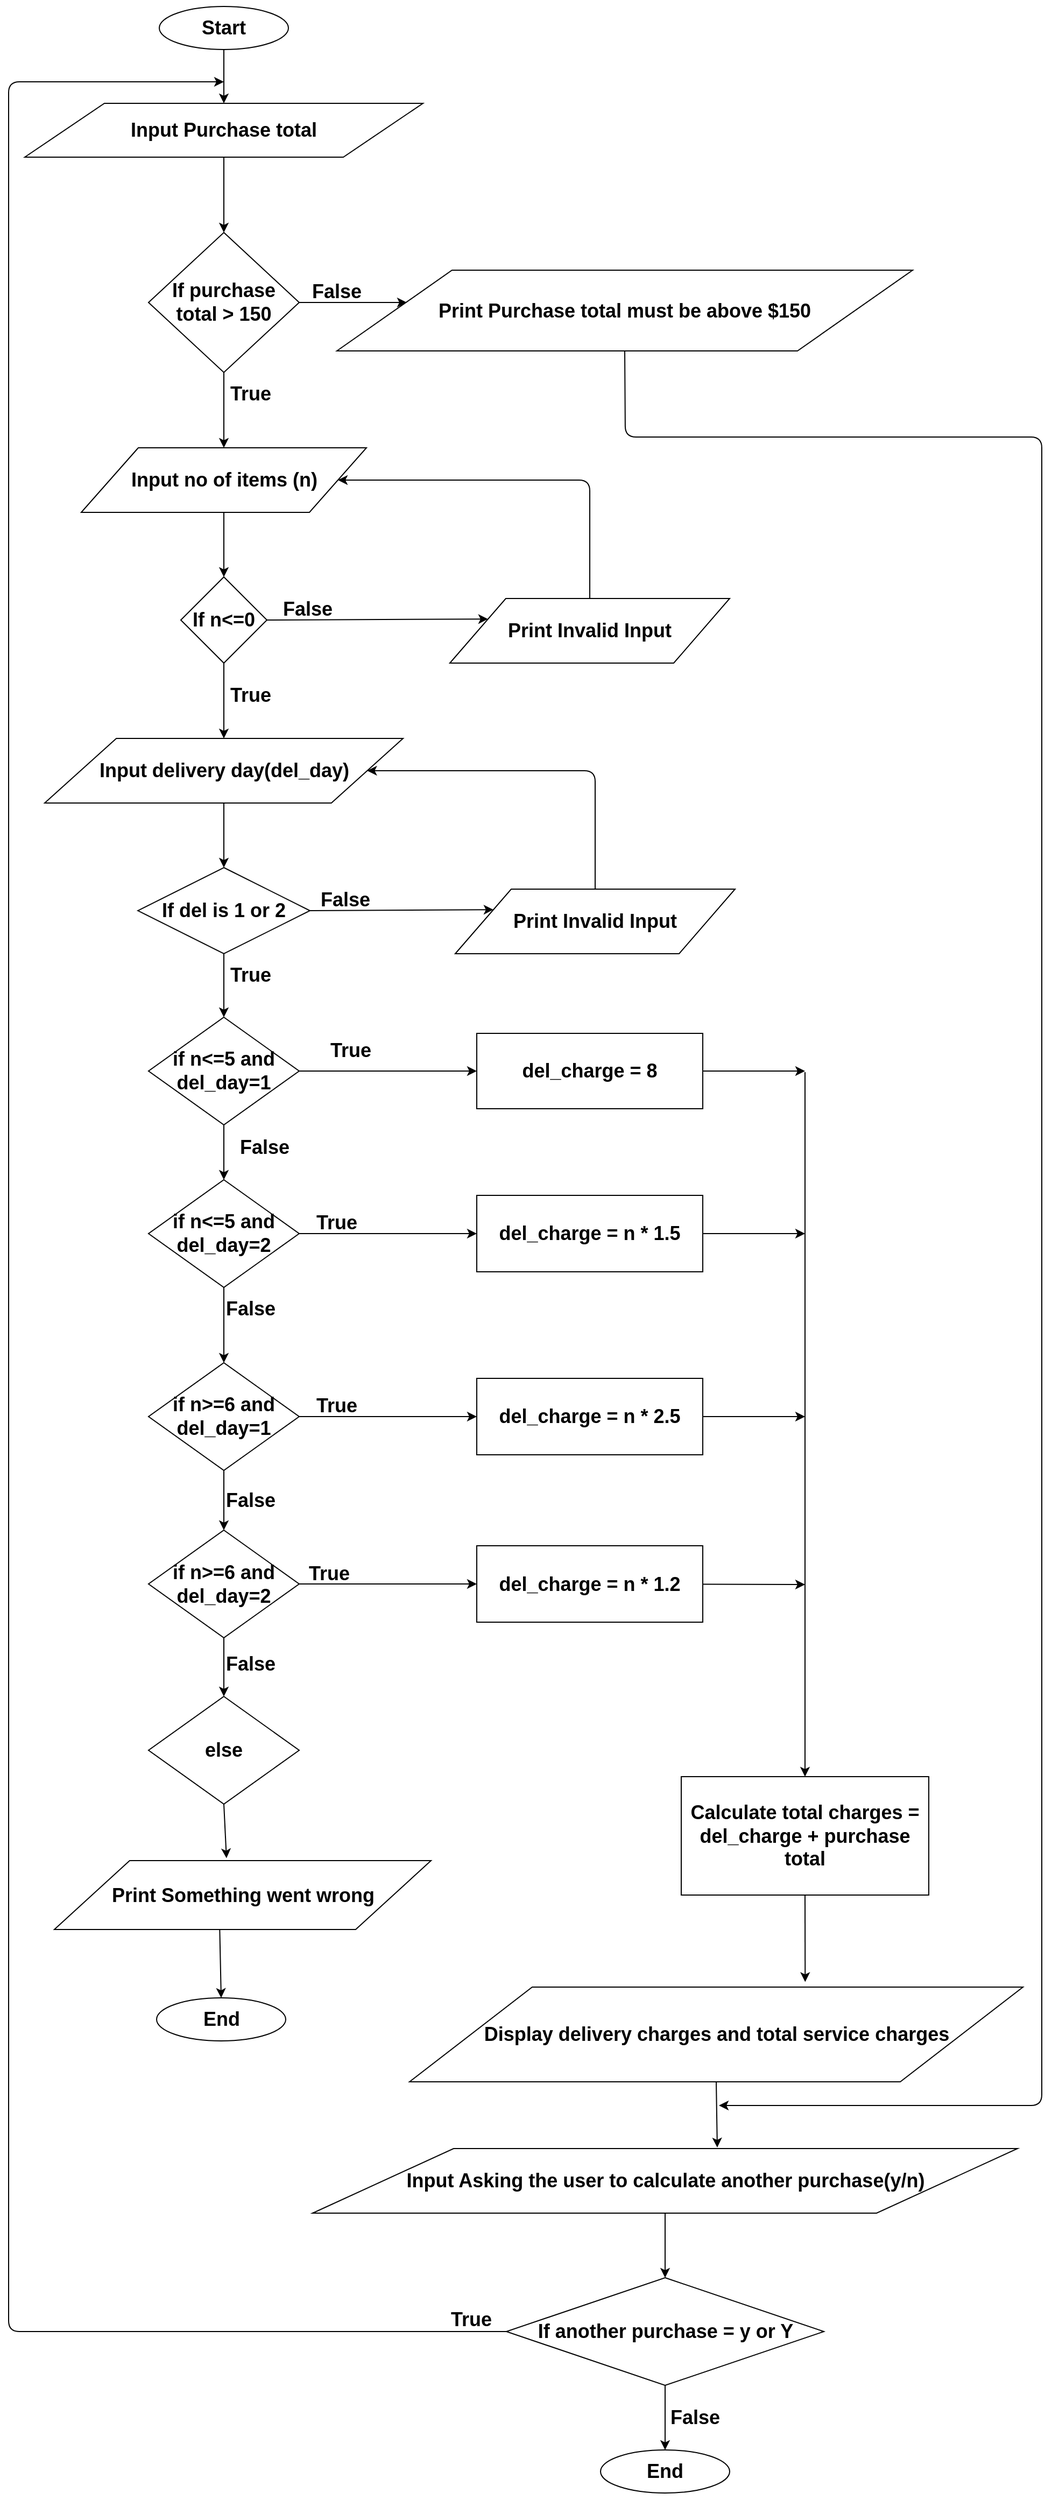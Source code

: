 <mxfile version="11.1.4" type="device"><diagram id="DXD0Yy3ug9b9u_QRTKZL" name="Page-1"><mxGraphModel dx="1085" dy="473" grid="1" gridSize="10" guides="1" tooltips="1" connect="1" arrows="1" fold="1" page="1" pageScale="1" pageWidth="850" pageHeight="1100" math="0" shadow="0"><root><mxCell id="0"/><mxCell id="1" parent="0"/><mxCell id="KncUPmIlhyMo2alMpMfl-4" value="&lt;h2&gt;&lt;font style=&quot;font-size: 18px&quot;&gt;Start&lt;/font&gt;&lt;/h2&gt;" style="ellipse;whiteSpace=wrap;html=1;" vertex="1" parent="1"><mxGeometry x="320" y="60" width="120" height="40" as="geometry"/></mxCell><mxCell id="KncUPmIlhyMo2alMpMfl-5" value="&lt;h2&gt;Input Purchase total&lt;/h2&gt;" style="shape=parallelogram;perimeter=parallelogramPerimeter;whiteSpace=wrap;html=1;" vertex="1" parent="1"><mxGeometry x="195" y="150" width="370" height="50" as="geometry"/></mxCell><mxCell id="KncUPmIlhyMo2alMpMfl-7" value="&lt;h2&gt;If purchase total &amp;gt; 150&lt;/h2&gt;" style="rhombus;whiteSpace=wrap;html=1;" vertex="1" parent="1"><mxGeometry x="310" y="270" width="140" height="130" as="geometry"/></mxCell><mxCell id="KncUPmIlhyMo2alMpMfl-8" value="" style="endArrow=classic;html=1;exitX=0.5;exitY=1;exitDx=0;exitDy=0;" edge="1" parent="1" source="KncUPmIlhyMo2alMpMfl-4" target="KncUPmIlhyMo2alMpMfl-5"><mxGeometry width="50" height="50" relative="1" as="geometry"><mxPoint x="130" y="180" as="sourcePoint"/><mxPoint x="180" y="130" as="targetPoint"/></mxGeometry></mxCell><mxCell id="KncUPmIlhyMo2alMpMfl-9" value="" style="endArrow=classic;html=1;exitX=0.5;exitY=1;exitDx=0;exitDy=0;entryX=0.5;entryY=0;entryDx=0;entryDy=0;" edge="1" parent="1" source="KncUPmIlhyMo2alMpMfl-5" target="KncUPmIlhyMo2alMpMfl-7"><mxGeometry width="50" height="50" relative="1" as="geometry"><mxPoint x="200" y="470" as="sourcePoint"/><mxPoint x="250" y="420" as="targetPoint"/></mxGeometry></mxCell><mxCell id="KncUPmIlhyMo2alMpMfl-10" value="" style="endArrow=classic;html=1;exitX=0;exitY=0.5;exitDx=0;exitDy=0;" edge="1" parent="1" source="KncUPmIlhyMo2alMpMfl-63"><mxGeometry width="50" height="50" relative="1" as="geometry"><mxPoint x="640" y="2220" as="sourcePoint"/><mxPoint x="380" y="130" as="targetPoint"/><Array as="points"><mxPoint x="180" y="2220"/><mxPoint x="180" y="130"/></Array></mxGeometry></mxCell><mxCell id="KncUPmIlhyMo2alMpMfl-13" value="&lt;h2&gt;Print Purchase total must be above $150&lt;/h2&gt;" style="shape=parallelogram;perimeter=parallelogramPerimeter;whiteSpace=wrap;html=1;" vertex="1" parent="1"><mxGeometry x="485" y="305" width="535" height="75" as="geometry"/></mxCell><mxCell id="KncUPmIlhyMo2alMpMfl-14" value="" style="endArrow=classic;html=1;exitX=1;exitY=0.5;exitDx=0;exitDy=0;" edge="1" parent="1" source="KncUPmIlhyMo2alMpMfl-7"><mxGeometry width="50" height="50" relative="1" as="geometry"><mxPoint x="470" y="295" as="sourcePoint"/><mxPoint x="550" y="335" as="targetPoint"/></mxGeometry></mxCell><mxCell id="KncUPmIlhyMo2alMpMfl-15" value="&lt;h2&gt;Input no of items (n)&lt;/h2&gt;" style="shape=parallelogram;perimeter=parallelogramPerimeter;whiteSpace=wrap;html=1;" vertex="1" parent="1"><mxGeometry x="247.5" y="470" width="265" height="60" as="geometry"/></mxCell><mxCell id="KncUPmIlhyMo2alMpMfl-16" value="" style="endArrow=classic;html=1;exitX=0.5;exitY=1;exitDx=0;exitDy=0;entryX=0.5;entryY=0;entryDx=0;entryDy=0;" edge="1" parent="1" source="KncUPmIlhyMo2alMpMfl-7" target="KncUPmIlhyMo2alMpMfl-15"><mxGeometry width="50" height="50" relative="1" as="geometry"><mxPoint x="20" y="620" as="sourcePoint"/><mxPoint x="70" y="570" as="targetPoint"/></mxGeometry></mxCell><mxCell id="KncUPmIlhyMo2alMpMfl-17" value="&lt;h2&gt;If n&amp;lt;=0&lt;/h2&gt;" style="rhombus;whiteSpace=wrap;html=1;" vertex="1" parent="1"><mxGeometry x="340" y="590" width="80" height="80" as="geometry"/></mxCell><mxCell id="KncUPmIlhyMo2alMpMfl-18" value="&lt;h2&gt;Print Invalid Input&lt;/h2&gt;" style="shape=parallelogram;perimeter=parallelogramPerimeter;whiteSpace=wrap;html=1;" vertex="1" parent="1"><mxGeometry x="590" y="610" width="260" height="60" as="geometry"/></mxCell><mxCell id="KncUPmIlhyMo2alMpMfl-19" value="" style="endArrow=classic;html=1;exitX=0.5;exitY=0;exitDx=0;exitDy=0;entryX=1;entryY=0.5;entryDx=0;entryDy=0;" edge="1" parent="1" source="KncUPmIlhyMo2alMpMfl-18" target="KncUPmIlhyMo2alMpMfl-15"><mxGeometry width="50" height="50" relative="1" as="geometry"><mxPoint x="20" y="770" as="sourcePoint"/><mxPoint x="630" y="500" as="targetPoint"/><Array as="points"><mxPoint x="720" y="500"/></Array></mxGeometry></mxCell><mxCell id="KncUPmIlhyMo2alMpMfl-20" value="" style="endArrow=classic;html=1;entryX=0;entryY=0.25;entryDx=0;entryDy=0;exitX=1;exitY=0.5;exitDx=0;exitDy=0;" edge="1" parent="1" source="KncUPmIlhyMo2alMpMfl-17" target="KncUPmIlhyMo2alMpMfl-18"><mxGeometry width="50" height="50" relative="1" as="geometry"><mxPoint x="20" y="770" as="sourcePoint"/><mxPoint x="70" y="720" as="targetPoint"/></mxGeometry></mxCell><mxCell id="KncUPmIlhyMo2alMpMfl-21" value="" style="endArrow=classic;html=1;entryX=0.5;entryY=0;entryDx=0;entryDy=0;exitX=0.5;exitY=1;exitDx=0;exitDy=0;" edge="1" parent="1" source="KncUPmIlhyMo2alMpMfl-15" target="KncUPmIlhyMo2alMpMfl-17"><mxGeometry width="50" height="50" relative="1" as="geometry"><mxPoint x="20" y="770" as="sourcePoint"/><mxPoint x="70" y="720" as="targetPoint"/></mxGeometry></mxCell><mxCell id="KncUPmIlhyMo2alMpMfl-22" value="&lt;h2&gt;Input delivery day(del_day)&lt;/h2&gt;" style="shape=parallelogram;perimeter=parallelogramPerimeter;whiteSpace=wrap;html=1;" vertex="1" parent="1"><mxGeometry x="213.5" y="740" width="333" height="60" as="geometry"/></mxCell><mxCell id="KncUPmIlhyMo2alMpMfl-23" value="&lt;h2&gt;If del is 1 or 2&lt;/h2&gt;" style="rhombus;whiteSpace=wrap;html=1;" vertex="1" parent="1"><mxGeometry x="300" y="860" width="160" height="80" as="geometry"/></mxCell><mxCell id="KncUPmIlhyMo2alMpMfl-24" value="&lt;h2&gt;Print Invalid Input&lt;/h2&gt;" style="shape=parallelogram;perimeter=parallelogramPerimeter;whiteSpace=wrap;html=1;" vertex="1" parent="1"><mxGeometry x="595" y="880" width="260" height="60" as="geometry"/></mxCell><mxCell id="KncUPmIlhyMo2alMpMfl-25" value="" style="endArrow=classic;html=1;exitX=0.5;exitY=0;exitDx=0;exitDy=0;entryX=1;entryY=0.5;entryDx=0;entryDy=0;" edge="1" parent="1" source="KncUPmIlhyMo2alMpMfl-24" target="KncUPmIlhyMo2alMpMfl-22"><mxGeometry width="50" height="50" relative="1" as="geometry"><mxPoint x="30" y="1070" as="sourcePoint"/><mxPoint x="640" y="800" as="targetPoint"/><Array as="points"><mxPoint x="725" y="770"/></Array></mxGeometry></mxCell><mxCell id="KncUPmIlhyMo2alMpMfl-26" value="" style="endArrow=classic;html=1;entryX=0;entryY=0.25;entryDx=0;entryDy=0;exitX=1;exitY=0.5;exitDx=0;exitDy=0;" edge="1" parent="1" source="KncUPmIlhyMo2alMpMfl-23" target="KncUPmIlhyMo2alMpMfl-24"><mxGeometry width="50" height="50" relative="1" as="geometry"><mxPoint x="30" y="1070" as="sourcePoint"/><mxPoint x="80" y="1020" as="targetPoint"/></mxGeometry></mxCell><mxCell id="KncUPmIlhyMo2alMpMfl-27" value="" style="endArrow=classic;html=1;entryX=0.5;entryY=0;entryDx=0;entryDy=0;exitX=0.5;exitY=1;exitDx=0;exitDy=0;" edge="1" parent="1" source="KncUPmIlhyMo2alMpMfl-22" target="KncUPmIlhyMo2alMpMfl-23"><mxGeometry width="50" height="50" relative="1" as="geometry"><mxPoint x="30" y="1070" as="sourcePoint"/><mxPoint x="80" y="1020" as="targetPoint"/></mxGeometry></mxCell><mxCell id="KncUPmIlhyMo2alMpMfl-28" value="" style="endArrow=classic;html=1;exitX=0.5;exitY=1;exitDx=0;exitDy=0;entryX=0.5;entryY=0;entryDx=0;entryDy=0;" edge="1" parent="1" source="KncUPmIlhyMo2alMpMfl-17" target="KncUPmIlhyMo2alMpMfl-22"><mxGeometry width="50" height="50" relative="1" as="geometry"><mxPoint x="20" y="1040" as="sourcePoint"/><mxPoint x="70" y="990" as="targetPoint"/></mxGeometry></mxCell><mxCell id="KncUPmIlhyMo2alMpMfl-29" value="&lt;h2&gt;if n&amp;lt;=5 and del_day=1&lt;/h2&gt;" style="rhombus;whiteSpace=wrap;html=1;" vertex="1" parent="1"><mxGeometry x="310" y="999" width="140" height="100" as="geometry"/></mxCell><mxCell id="KncUPmIlhyMo2alMpMfl-31" value="&lt;h2&gt;del_charge = 8&lt;/h2&gt;" style="rounded=0;whiteSpace=wrap;html=1;" vertex="1" parent="1"><mxGeometry x="615" y="1014" width="210" height="70" as="geometry"/></mxCell><mxCell id="KncUPmIlhyMo2alMpMfl-32" value="" style="endArrow=classic;html=1;exitX=1;exitY=0.5;exitDx=0;exitDy=0;entryX=0;entryY=0.5;entryDx=0;entryDy=0;" edge="1" parent="1" source="KncUPmIlhyMo2alMpMfl-29" target="KncUPmIlhyMo2alMpMfl-31"><mxGeometry width="50" height="50" relative="1" as="geometry"><mxPoint x="600" y="1140" as="sourcePoint"/><mxPoint x="650" y="1090" as="targetPoint"/></mxGeometry></mxCell><mxCell id="KncUPmIlhyMo2alMpMfl-34" value="&lt;h2&gt;if n&amp;lt;=5 and del_day=2&lt;/h2&gt;" style="rhombus;whiteSpace=wrap;html=1;" vertex="1" parent="1"><mxGeometry x="310" y="1150" width="140" height="100" as="geometry"/></mxCell><mxCell id="KncUPmIlhyMo2alMpMfl-35" value="&lt;h2&gt;del_charge = n * 1.5&lt;/h2&gt;" style="rounded=0;whiteSpace=wrap;html=1;" vertex="1" parent="1"><mxGeometry x="615" y="1164.5" width="210" height="71" as="geometry"/></mxCell><mxCell id="KncUPmIlhyMo2alMpMfl-36" value="" style="endArrow=classic;html=1;exitX=1;exitY=0.5;exitDx=0;exitDy=0;entryX=0;entryY=0.5;entryDx=0;entryDy=0;" edge="1" parent="1" source="KncUPmIlhyMo2alMpMfl-34" target="KncUPmIlhyMo2alMpMfl-35"><mxGeometry width="50" height="50" relative="1" as="geometry"><mxPoint x="610" y="1311" as="sourcePoint"/><mxPoint x="660" y="1261" as="targetPoint"/></mxGeometry></mxCell><mxCell id="KncUPmIlhyMo2alMpMfl-37" value="&lt;h2&gt;if n&amp;gt;=6 and del_day=1&lt;/h2&gt;" style="rhombus;whiteSpace=wrap;html=1;" vertex="1" parent="1"><mxGeometry x="310" y="1320" width="140" height="100" as="geometry"/></mxCell><mxCell id="KncUPmIlhyMo2alMpMfl-38" value="&lt;h2&gt;del_charge = n * 2.5&lt;/h2&gt;" style="rounded=0;whiteSpace=wrap;html=1;" vertex="1" parent="1"><mxGeometry x="615" y="1334.5" width="210" height="71" as="geometry"/></mxCell><mxCell id="KncUPmIlhyMo2alMpMfl-39" value="" style="endArrow=classic;html=1;exitX=1;exitY=0.5;exitDx=0;exitDy=0;entryX=0;entryY=0.5;entryDx=0;entryDy=0;" edge="1" parent="1" source="KncUPmIlhyMo2alMpMfl-37" target="KncUPmIlhyMo2alMpMfl-38"><mxGeometry width="50" height="50" relative="1" as="geometry"><mxPoint x="620" y="1481" as="sourcePoint"/><mxPoint x="670" y="1431" as="targetPoint"/></mxGeometry></mxCell><mxCell id="KncUPmIlhyMo2alMpMfl-40" value="&lt;h2&gt;if n&amp;gt;=6 and del_day=2&lt;/h2&gt;" style="rhombus;whiteSpace=wrap;html=1;" vertex="1" parent="1"><mxGeometry x="310" y="1475.5" width="140" height="100" as="geometry"/></mxCell><mxCell id="KncUPmIlhyMo2alMpMfl-41" value="&lt;h2&gt;del_charge = n * 1.2&lt;/h2&gt;" style="rounded=0;whiteSpace=wrap;html=1;" vertex="1" parent="1"><mxGeometry x="615" y="1490" width="210" height="71" as="geometry"/></mxCell><mxCell id="KncUPmIlhyMo2alMpMfl-42" value="" style="endArrow=classic;html=1;exitX=1;exitY=0.5;exitDx=0;exitDy=0;entryX=0;entryY=0.5;entryDx=0;entryDy=0;" edge="1" parent="1" source="KncUPmIlhyMo2alMpMfl-40" target="KncUPmIlhyMo2alMpMfl-41"><mxGeometry width="50" height="50" relative="1" as="geometry"><mxPoint x="625" y="1631" as="sourcePoint"/><mxPoint x="675" y="1581" as="targetPoint"/></mxGeometry></mxCell><mxCell id="KncUPmIlhyMo2alMpMfl-43" value="" style="endArrow=classic;html=1;exitX=0.5;exitY=1;exitDx=0;exitDy=0;entryX=0.5;entryY=0;entryDx=0;entryDy=0;" edge="1" parent="1" source="KncUPmIlhyMo2alMpMfl-40" target="KncUPmIlhyMo2alMpMfl-46"><mxGeometry width="50" height="50" relative="1" as="geometry"><mxPoint x="222.5" y="1615" as="sourcePoint"/><mxPoint x="272.5" y="1565" as="targetPoint"/></mxGeometry></mxCell><mxCell id="KncUPmIlhyMo2alMpMfl-44" value="" style="endArrow=classic;html=1;exitX=0.5;exitY=1;exitDx=0;exitDy=0;entryX=0.5;entryY=0;entryDx=0;entryDy=0;" edge="1" parent="1" source="KncUPmIlhyMo2alMpMfl-37" target="KncUPmIlhyMo2alMpMfl-40"><mxGeometry width="50" height="50" relative="1" as="geometry"><mxPoint x="270" y="1420.0" as="sourcePoint"/><mxPoint x="320" y="1370.0" as="targetPoint"/></mxGeometry></mxCell><mxCell id="KncUPmIlhyMo2alMpMfl-45" value="" style="endArrow=classic;html=1;exitX=0.5;exitY=1;exitDx=0;exitDy=0;entryX=0.5;entryY=0;entryDx=0;entryDy=0;" edge="1" parent="1" source="KncUPmIlhyMo2alMpMfl-34" target="KncUPmIlhyMo2alMpMfl-37"><mxGeometry width="50" height="50" relative="1" as="geometry"><mxPoint x="280" y="1430.0" as="sourcePoint"/><mxPoint x="330" y="1380.0" as="targetPoint"/></mxGeometry></mxCell><mxCell id="KncUPmIlhyMo2alMpMfl-46" value="&lt;h2&gt;else&lt;/h2&gt;" style="rhombus;whiteSpace=wrap;html=1;" vertex="1" parent="1"><mxGeometry x="310" y="1630" width="140" height="100" as="geometry"/></mxCell><mxCell id="KncUPmIlhyMo2alMpMfl-48" value="" style="endArrow=classic;html=1;exitX=0.5;exitY=1;exitDx=0;exitDy=0;entryX=0.457;entryY=-0.035;entryDx=0;entryDy=0;entryPerimeter=0;" edge="1" parent="1" source="KncUPmIlhyMo2alMpMfl-46" target="KncUPmIlhyMo2alMpMfl-49"><mxGeometry width="50" height="50" relative="1" as="geometry"><mxPoint x="622.5" y="1836.5" as="sourcePoint"/><mxPoint x="610" y="1780" as="targetPoint"/></mxGeometry></mxCell><mxCell id="KncUPmIlhyMo2alMpMfl-49" value="&lt;h2&gt;Print Something went wrong&lt;/h2&gt;" style="shape=parallelogram;perimeter=parallelogramPerimeter;whiteSpace=wrap;html=1;" vertex="1" parent="1"><mxGeometry x="222.5" y="1782.5" width="350" height="64" as="geometry"/></mxCell><mxCell id="KncUPmIlhyMo2alMpMfl-50" value="&lt;h2&gt;End&lt;/h2&gt;" style="ellipse;whiteSpace=wrap;html=1;" vertex="1" parent="1"><mxGeometry x="317.5" y="1910" width="120" height="40" as="geometry"/></mxCell><mxCell id="KncUPmIlhyMo2alMpMfl-51" value="" style="endArrow=classic;html=1;entryX=0.5;entryY=0;entryDx=0;entryDy=0;exitX=0.439;exitY=0.996;exitDx=0;exitDy=0;exitPerimeter=0;" edge="1" parent="1" source="KncUPmIlhyMo2alMpMfl-49" target="KncUPmIlhyMo2alMpMfl-50"><mxGeometry width="50" height="50" relative="1" as="geometry"><mxPoint x="100" y="2080" as="sourcePoint"/><mxPoint x="150" y="2030" as="targetPoint"/></mxGeometry></mxCell><mxCell id="KncUPmIlhyMo2alMpMfl-54" value="" style="endArrow=classic;html=1;entryX=0.5;entryY=0;entryDx=0;entryDy=0;exitX=0.5;exitY=1;exitDx=0;exitDy=0;" edge="1" parent="1" source="KncUPmIlhyMo2alMpMfl-23" target="KncUPmIlhyMo2alMpMfl-29"><mxGeometry width="50" height="50" relative="1" as="geometry"><mxPoint x="350" y="1050" as="sourcePoint"/><mxPoint x="400" y="1000" as="targetPoint"/></mxGeometry></mxCell><mxCell id="KncUPmIlhyMo2alMpMfl-55" value="" style="endArrow=classic;html=1;entryX=0.5;entryY=0;entryDx=0;entryDy=0;exitX=0.5;exitY=1;exitDx=0;exitDy=0;" edge="1" parent="1" source="KncUPmIlhyMo2alMpMfl-29" target="KncUPmIlhyMo2alMpMfl-34"><mxGeometry width="50" height="50" relative="1" as="geometry"><mxPoint x="300" y="1230" as="sourcePoint"/><mxPoint x="350" y="1180" as="targetPoint"/></mxGeometry></mxCell><mxCell id="KncUPmIlhyMo2alMpMfl-56" value="" style="endArrow=classic;html=1;" edge="1" parent="1" target="KncUPmIlhyMo2alMpMfl-58"><mxGeometry width="50" height="50" relative="1" as="geometry"><mxPoint x="920" y="1050" as="sourcePoint"/><mxPoint x="1030" y="1690" as="targetPoint"/></mxGeometry></mxCell><mxCell id="KncUPmIlhyMo2alMpMfl-57" value="" style="endArrow=classic;html=1;exitX=1;exitY=0.5;exitDx=0;exitDy=0;" edge="1" parent="1" source="KncUPmIlhyMo2alMpMfl-31"><mxGeometry width="50" height="50" relative="1" as="geometry"><mxPoint x="960" y="1010" as="sourcePoint"/><mxPoint x="920" y="1049" as="targetPoint"/></mxGeometry></mxCell><mxCell id="KncUPmIlhyMo2alMpMfl-58" value="&lt;h2&gt;Calculate total charges = del_charge + purchase total&lt;/h2&gt;" style="rounded=0;whiteSpace=wrap;html=1;" vertex="1" parent="1"><mxGeometry x="805" y="1704.5" width="230" height="110" as="geometry"/></mxCell><mxCell id="KncUPmIlhyMo2alMpMfl-61" value="&lt;h2&gt;Display delivery charges and total service charges&lt;/h2&gt;" style="shape=parallelogram;perimeter=parallelogramPerimeter;whiteSpace=wrap;html=1;" vertex="1" parent="1"><mxGeometry x="552.5" y="1900" width="570" height="88" as="geometry"/></mxCell><mxCell id="KncUPmIlhyMo2alMpMfl-62" value="&lt;h2&gt;Input Asking the user to calculate another purchase(y/n)&lt;/h2&gt;" style="shape=parallelogram;perimeter=parallelogramPerimeter;whiteSpace=wrap;html=1;" vertex="1" parent="1"><mxGeometry x="462.5" y="2050" width="655" height="60" as="geometry"/></mxCell><mxCell id="KncUPmIlhyMo2alMpMfl-63" value="&lt;h2&gt;If another purchase = y or Y&lt;/h2&gt;" style="rhombus;whiteSpace=wrap;html=1;" vertex="1" parent="1"><mxGeometry x="642.5" y="2170" width="295" height="100" as="geometry"/></mxCell><mxCell id="KncUPmIlhyMo2alMpMfl-64" value="&lt;h2&gt;End&lt;/h2&gt;" style="ellipse;whiteSpace=wrap;html=1;" vertex="1" parent="1"><mxGeometry x="730" y="2330" width="120" height="40" as="geometry"/></mxCell><mxCell id="KncUPmIlhyMo2alMpMfl-65" value="&lt;span style=&quot;font-size: 18px&quot;&gt;&lt;b&gt;True&lt;/b&gt;&lt;/span&gt;" style="text;html=1;strokeColor=none;fillColor=none;align=center;verticalAlign=middle;whiteSpace=wrap;rounded=0;fontSize=16;" vertex="1" parent="1"><mxGeometry x="385" y="410" width="40" height="20" as="geometry"/></mxCell><mxCell id="KncUPmIlhyMo2alMpMfl-66" value="&lt;span style=&quot;font-size: 18px&quot;&gt;&lt;b&gt;False&lt;/b&gt;&lt;/span&gt;" style="text;html=1;strokeColor=none;fillColor=none;align=center;verticalAlign=middle;whiteSpace=wrap;rounded=0;fontSize=16;" vertex="1" parent="1"><mxGeometry x="437.5" y="610" width="40" height="20" as="geometry"/></mxCell><mxCell id="KncUPmIlhyMo2alMpMfl-67" value="&lt;span style=&quot;font-size: 18px&quot;&gt;&lt;b&gt;True&lt;/b&gt;&lt;/span&gt;" style="text;html=1;strokeColor=none;fillColor=none;align=center;verticalAlign=middle;whiteSpace=wrap;rounded=0;fontSize=16;" vertex="1" parent="1"><mxGeometry x="385" y="950" width="40" height="20" as="geometry"/></mxCell><mxCell id="KncUPmIlhyMo2alMpMfl-71" value="&lt;span style=&quot;font-size: 18px&quot;&gt;&lt;b&gt;False&lt;/b&gt;&lt;/span&gt;" style="text;html=1;strokeColor=none;fillColor=none;align=center;verticalAlign=middle;whiteSpace=wrap;rounded=0;fontSize=16;" vertex="1" parent="1"><mxGeometry x="465" y="315" width="40" height="20" as="geometry"/></mxCell><mxCell id="KncUPmIlhyMo2alMpMfl-72" value="&lt;span style=&quot;font-size: 18px&quot;&gt;&lt;b&gt;True&lt;/b&gt;&lt;/span&gt;" style="text;html=1;strokeColor=none;fillColor=none;align=center;verticalAlign=middle;whiteSpace=wrap;rounded=0;fontSize=16;" vertex="1" parent="1"><mxGeometry x="385" y="690" width="40" height="20" as="geometry"/></mxCell><mxCell id="KncUPmIlhyMo2alMpMfl-76" value="&lt;span style=&quot;font-size: 18px&quot;&gt;&lt;b&gt;False&lt;/b&gt;&lt;/span&gt;" style="text;html=1;strokeColor=none;fillColor=none;align=center;verticalAlign=middle;whiteSpace=wrap;rounded=0;fontSize=16;" vertex="1" parent="1"><mxGeometry x="472.5" y="880" width="40" height="20" as="geometry"/></mxCell><mxCell id="KncUPmIlhyMo2alMpMfl-77" value="&lt;span style=&quot;font-size: 18px&quot;&gt;&lt;b&gt;True&lt;/b&gt;&lt;/span&gt;" style="text;html=1;strokeColor=none;fillColor=none;align=center;verticalAlign=middle;whiteSpace=wrap;rounded=0;fontSize=16;" vertex="1" parent="1"><mxGeometry x="477.5" y="1020" width="40" height="20" as="geometry"/></mxCell><mxCell id="KncUPmIlhyMo2alMpMfl-78" value="&lt;span style=&quot;font-size: 18px&quot;&gt;&lt;b&gt;True&lt;/b&gt;&lt;/span&gt;" style="text;html=1;strokeColor=none;fillColor=none;align=center;verticalAlign=middle;whiteSpace=wrap;rounded=0;fontSize=16;" vertex="1" parent="1"><mxGeometry x="465" y="1180" width="40" height="20" as="geometry"/></mxCell><mxCell id="KncUPmIlhyMo2alMpMfl-79" value="&lt;span style=&quot;font-size: 18px&quot;&gt;&lt;b&gt;True&lt;/b&gt;&lt;/span&gt;" style="text;html=1;strokeColor=none;fillColor=none;align=center;verticalAlign=middle;whiteSpace=wrap;rounded=0;fontSize=16;" vertex="1" parent="1"><mxGeometry x="465" y="1350" width="40" height="20" as="geometry"/></mxCell><mxCell id="KncUPmIlhyMo2alMpMfl-80" value="&lt;span style=&quot;font-size: 18px&quot;&gt;&lt;b&gt;False&lt;/b&gt;&lt;/span&gt;" style="text;html=1;strokeColor=none;fillColor=none;align=center;verticalAlign=middle;whiteSpace=wrap;rounded=0;fontSize=16;" vertex="1" parent="1"><mxGeometry x="385" y="1260" width="40" height="20" as="geometry"/></mxCell><mxCell id="KncUPmIlhyMo2alMpMfl-81" value="&lt;span style=&quot;font-size: 18px&quot;&gt;&lt;b&gt;False&lt;/b&gt;&lt;/span&gt;" style="text;html=1;strokeColor=none;fillColor=none;align=center;verticalAlign=middle;whiteSpace=wrap;rounded=0;fontSize=16;" vertex="1" parent="1"><mxGeometry x="397.5" y="1110" width="40" height="20" as="geometry"/></mxCell><mxCell id="KncUPmIlhyMo2alMpMfl-84" value="&lt;span style=&quot;font-size: 18px&quot;&gt;&lt;b&gt;False&lt;/b&gt;&lt;/span&gt;" style="text;html=1;strokeColor=none;fillColor=none;align=center;verticalAlign=middle;whiteSpace=wrap;rounded=0;fontSize=16;" vertex="1" parent="1"><mxGeometry x="385" y="1437.5" width="40" height="20" as="geometry"/></mxCell><mxCell id="KncUPmIlhyMo2alMpMfl-85" value="&lt;span style=&quot;font-size: 18px&quot;&gt;&lt;b&gt;True&lt;/b&gt;&lt;/span&gt;" style="text;html=1;strokeColor=none;fillColor=none;align=center;verticalAlign=middle;whiteSpace=wrap;rounded=0;fontSize=16;" vertex="1" parent="1"><mxGeometry x="457.5" y="1505.5" width="40" height="20" as="geometry"/></mxCell><mxCell id="KncUPmIlhyMo2alMpMfl-86" value="&lt;span style=&quot;font-size: 18px&quot;&gt;&lt;b&gt;False&lt;/b&gt;&lt;/span&gt;" style="text;html=1;strokeColor=none;fillColor=none;align=center;verticalAlign=middle;whiteSpace=wrap;rounded=0;fontSize=16;" vertex="1" parent="1"><mxGeometry x="385" y="1590" width="40" height="20" as="geometry"/></mxCell><mxCell id="KncUPmIlhyMo2alMpMfl-88" value="" style="endArrow=classic;html=1;fontSize=16;entryX=0.645;entryY=-0.054;entryDx=0;entryDy=0;entryPerimeter=0;exitX=0.5;exitY=1;exitDx=0;exitDy=0;" edge="1" parent="1" source="KncUPmIlhyMo2alMpMfl-58" target="KncUPmIlhyMo2alMpMfl-61"><mxGeometry width="50" height="50" relative="1" as="geometry"><mxPoint x="720" y="1880" as="sourcePoint"/><mxPoint x="770" y="1830" as="targetPoint"/></mxGeometry></mxCell><mxCell id="KncUPmIlhyMo2alMpMfl-89" value="" style="endArrow=classic;html=1;fontSize=16;exitX=0.5;exitY=1;exitDx=0;exitDy=0;entryX=0.574;entryY=-0.017;entryDx=0;entryDy=0;entryPerimeter=0;" edge="1" parent="1" source="KncUPmIlhyMo2alMpMfl-61" target="KncUPmIlhyMo2alMpMfl-62"><mxGeometry width="50" height="50" relative="1" as="geometry"><mxPoint x="450" y="2040" as="sourcePoint"/><mxPoint x="830" y="2040" as="targetPoint"/></mxGeometry></mxCell><mxCell id="KncUPmIlhyMo2alMpMfl-90" value="" style="endArrow=classic;html=1;fontSize=16;entryX=0.5;entryY=0;entryDx=0;entryDy=0;exitX=0.5;exitY=1;exitDx=0;exitDy=0;" edge="1" parent="1" source="KncUPmIlhyMo2alMpMfl-62" target="KncUPmIlhyMo2alMpMfl-63"><mxGeometry width="50" height="50" relative="1" as="geometry"><mxPoint x="450" y="2220" as="sourcePoint"/><mxPoint x="500" y="2170" as="targetPoint"/></mxGeometry></mxCell><mxCell id="KncUPmIlhyMo2alMpMfl-91" value="" style="endArrow=classic;html=1;fontSize=16;entryX=0.5;entryY=0;entryDx=0;entryDy=0;exitX=0.5;exitY=1;exitDx=0;exitDy=0;" edge="1" parent="1" source="KncUPmIlhyMo2alMpMfl-63" target="KncUPmIlhyMo2alMpMfl-64"><mxGeometry width="50" height="50" relative="1" as="geometry"><mxPoint x="650" y="2350" as="sourcePoint"/><mxPoint x="700" y="2300" as="targetPoint"/></mxGeometry></mxCell><mxCell id="KncUPmIlhyMo2alMpMfl-94" value="&lt;span style=&quot;font-size: 18px&quot;&gt;&lt;b&gt;False&lt;/b&gt;&lt;/span&gt;" style="text;html=1;strokeColor=none;fillColor=none;align=center;verticalAlign=middle;whiteSpace=wrap;rounded=0;fontSize=16;" vertex="1" parent="1"><mxGeometry x="797.5" y="2290" width="40" height="20" as="geometry"/></mxCell><mxCell id="KncUPmIlhyMo2alMpMfl-97" value="&lt;span style=&quot;font-size: 18px&quot;&gt;&lt;b&gt;True&lt;/b&gt;&lt;/span&gt;" style="text;html=1;strokeColor=none;fillColor=none;align=center;verticalAlign=middle;whiteSpace=wrap;rounded=0;fontSize=16;" vertex="1" parent="1"><mxGeometry x="590" y="2199" width="40" height="20" as="geometry"/></mxCell><mxCell id="KncUPmIlhyMo2alMpMfl-98" value="" style="endArrow=classic;html=1;fontSize=16;exitX=1;exitY=0.5;exitDx=0;exitDy=0;" edge="1" parent="1" source="KncUPmIlhyMo2alMpMfl-35"><mxGeometry width="50" height="50" relative="1" as="geometry"><mxPoint x="860" y="1240" as="sourcePoint"/><mxPoint x="920" y="1200" as="targetPoint"/></mxGeometry></mxCell><mxCell id="KncUPmIlhyMo2alMpMfl-99" value="" style="endArrow=classic;html=1;fontSize=16;exitX=1;exitY=0.5;exitDx=0;exitDy=0;" edge="1" parent="1" source="KncUPmIlhyMo2alMpMfl-38"><mxGeometry width="50" height="50" relative="1" as="geometry"><mxPoint x="840" y="1400" as="sourcePoint"/><mxPoint x="920" y="1370" as="targetPoint"/></mxGeometry></mxCell><mxCell id="KncUPmIlhyMo2alMpMfl-100" value="" style="endArrow=classic;html=1;fontSize=16;" edge="1" parent="1" source="KncUPmIlhyMo2alMpMfl-41"><mxGeometry width="50" height="50" relative="1" as="geometry"><mxPoint x="825" y="1575.5" as="sourcePoint"/><mxPoint x="920" y="1526" as="targetPoint"/></mxGeometry></mxCell><mxCell id="KncUPmIlhyMo2alMpMfl-105" value="" style="endArrow=classic;html=1;exitX=0.5;exitY=1;exitDx=0;exitDy=0;" edge="1" parent="1" source="KncUPmIlhyMo2alMpMfl-13"><mxGeometry width="50" height="50" relative="1" as="geometry"><mxPoint x="642.5" y="370" as="sourcePoint"/><mxPoint x="840" y="2010" as="targetPoint"/><Array as="points"><mxPoint x="753" y="460"/><mxPoint x="1140" y="460"/><mxPoint x="1140" y="680"/><mxPoint x="1140" y="1010"/><mxPoint x="1140" y="1340"/><mxPoint x="1140" y="2010"/></Array></mxGeometry></mxCell></root></mxGraphModel></diagram></mxfile>